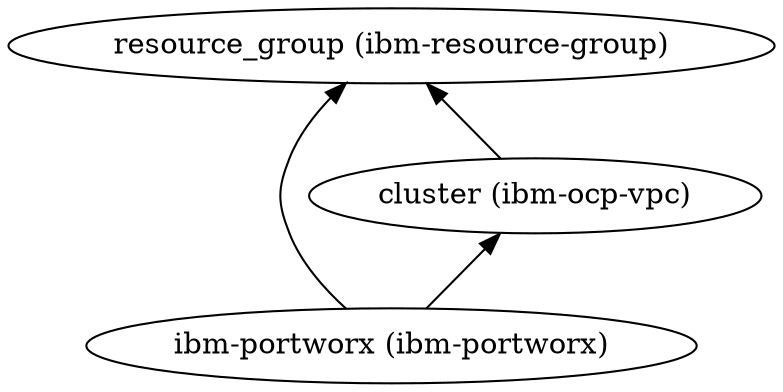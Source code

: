 digraph {
    rankdir="BT"
    "resource_group (ibm-resource-group)"
"cluster (ibm-ocp-vpc)" -> "resource_group (ibm-resource-group)"
"cluster (ibm-ocp-vpc)"
"ibm-portworx (ibm-portworx)" -> "cluster (ibm-ocp-vpc)"
"ibm-portworx (ibm-portworx)" -> "resource_group (ibm-resource-group)"
"ibm-portworx (ibm-portworx)"
  }